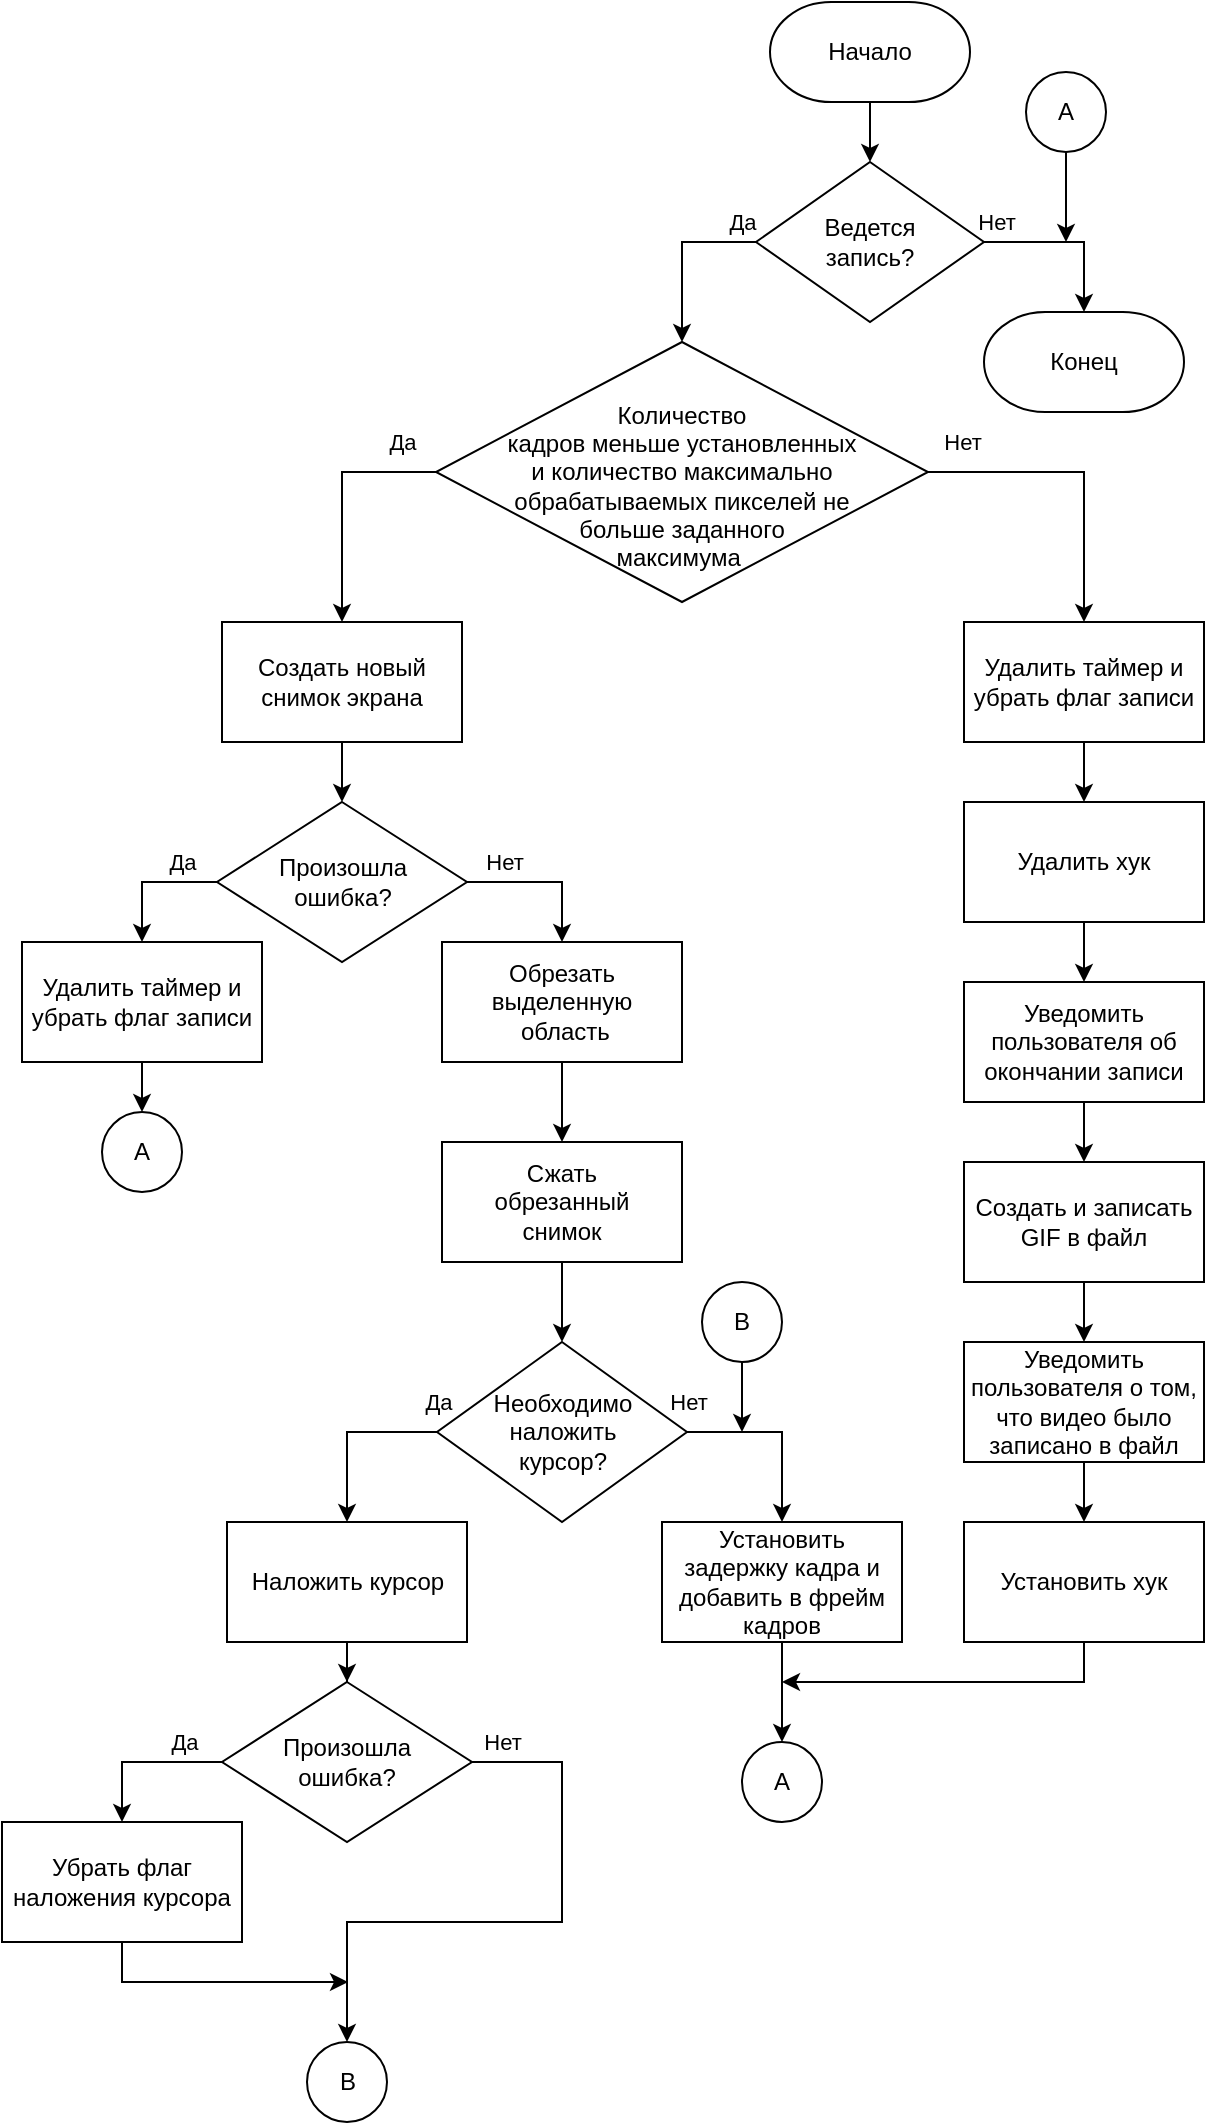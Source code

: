 <mxfile version="13.9.8" type="device"><diagram id="r7FIIMcTOpCH-x8l9RMH" name="Page-1"><mxGraphModel dx="2249" dy="806" grid="1" gridSize="10" guides="1" tooltips="1" connect="1" arrows="1" fold="1" page="1" pageScale="1" pageWidth="827" pageHeight="1169" math="0" shadow="0"><root><mxCell id="0"/><mxCell id="1" parent="0"/><mxCell id="ytiY6uxCE4SIRWNey7w6-3" value="" style="edgeStyle=orthogonalEdgeStyle;rounded=0;orthogonalLoop=1;jettySize=auto;html=1;" edge="1" parent="1" source="ytiY6uxCE4SIRWNey7w6-1" target="ytiY6uxCE4SIRWNey7w6-2"><mxGeometry relative="1" as="geometry"/></mxCell><mxCell id="ytiY6uxCE4SIRWNey7w6-1" value="Начало" style="strokeWidth=1;html=1;shape=mxgraph.flowchart.terminator;whiteSpace=wrap;" vertex="1" parent="1"><mxGeometry x="364" y="30" width="100" height="50" as="geometry"/></mxCell><mxCell id="ytiY6uxCE4SIRWNey7w6-6" value="Да" style="edgeStyle=orthogonalEdgeStyle;rounded=0;orthogonalLoop=1;jettySize=auto;html=1;entryX=0.5;entryY=0;entryDx=0;entryDy=0;" edge="1" parent="1" source="ytiY6uxCE4SIRWNey7w6-2" target="ytiY6uxCE4SIRWNey7w6-4"><mxGeometry x="-0.839" y="-10" relative="1" as="geometry"><mxPoint x="240" y="200" as="targetPoint"/><Array as="points"><mxPoint x="320" y="150"/></Array><mxPoint as="offset"/></mxGeometry></mxCell><mxCell id="ytiY6uxCE4SIRWNey7w6-48" value="Нет" style="edgeStyle=orthogonalEdgeStyle;rounded=0;orthogonalLoop=1;jettySize=auto;html=1;entryX=0.5;entryY=0;entryDx=0;entryDy=0;entryPerimeter=0;" edge="1" parent="1" source="ytiY6uxCE4SIRWNey7w6-2" target="ytiY6uxCE4SIRWNey7w6-46"><mxGeometry x="-0.861" y="10" relative="1" as="geometry"><Array as="points"><mxPoint x="521" y="150"/></Array><mxPoint as="offset"/></mxGeometry></mxCell><mxCell id="ytiY6uxCE4SIRWNey7w6-2" value="Ведется &lt;br&gt;запись?" style="rhombus;whiteSpace=wrap;html=1;" vertex="1" parent="1"><mxGeometry x="357" y="110" width="114" height="80" as="geometry"/></mxCell><mxCell id="ytiY6uxCE4SIRWNey7w6-10" value="Да" style="edgeStyle=orthogonalEdgeStyle;rounded=0;orthogonalLoop=1;jettySize=auto;html=1;entryX=0.5;entryY=0;entryDx=0;entryDy=0;" edge="1" parent="1" source="ytiY6uxCE4SIRWNey7w6-4" target="ytiY6uxCE4SIRWNey7w6-8"><mxGeometry x="-0.72" y="-15" relative="1" as="geometry"><Array as="points"><mxPoint x="150" y="265"/></Array><mxPoint as="offset"/></mxGeometry></mxCell><mxCell id="ytiY6uxCE4SIRWNey7w6-57" value="Нет" style="edgeStyle=orthogonalEdgeStyle;rounded=0;orthogonalLoop=1;jettySize=auto;html=1;entryX=0.5;entryY=0;entryDx=0;entryDy=0;" edge="1" parent="1" source="ytiY6uxCE4SIRWNey7w6-4" target="ytiY6uxCE4SIRWNey7w6-56"><mxGeometry x="-0.778" y="15" relative="1" as="geometry"><mxPoint as="offset"/></mxGeometry></mxCell><mxCell id="ytiY6uxCE4SIRWNey7w6-4" value="&lt;br&gt;&lt;br&gt;Количество&lt;br&gt;кадров меньше установленных &lt;br&gt;и количество максимально обрабатываемых пикселей не &lt;br&gt;больше заданного &lt;br&gt;максимума&amp;nbsp; &lt;br&gt;&amp;nbsp;" style="rhombus;whiteSpace=wrap;html=1;" vertex="1" parent="1"><mxGeometry x="197" y="200" width="246" height="130" as="geometry"/></mxCell><mxCell id="ytiY6uxCE4SIRWNey7w6-12" value="" style="edgeStyle=orthogonalEdgeStyle;rounded=0;orthogonalLoop=1;jettySize=auto;html=1;" edge="1" parent="1" source="ytiY6uxCE4SIRWNey7w6-8"><mxGeometry relative="1" as="geometry"><mxPoint x="150" y="430" as="targetPoint"/></mxGeometry></mxCell><mxCell id="ytiY6uxCE4SIRWNey7w6-8" value="Создать новый снимок экрана" style="rounded=0;whiteSpace=wrap;html=1;strokeWidth=1;" vertex="1" parent="1"><mxGeometry x="90" y="340" width="120" height="60" as="geometry"/></mxCell><mxCell id="ytiY6uxCE4SIRWNey7w6-18" value="Нет" style="edgeStyle=orthogonalEdgeStyle;rounded=0;orthogonalLoop=1;jettySize=auto;html=1;entryX=0.5;entryY=0;entryDx=0;entryDy=0;" edge="1" parent="1" source="ytiY6uxCE4SIRWNey7w6-13" target="ytiY6uxCE4SIRWNey7w6-17"><mxGeometry x="-0.539" y="10" relative="1" as="geometry"><Array as="points"><mxPoint x="260" y="470"/></Array><mxPoint as="offset"/></mxGeometry></mxCell><mxCell id="ytiY6uxCE4SIRWNey7w6-43" value="Да" style="edgeStyle=orthogonalEdgeStyle;rounded=0;orthogonalLoop=1;jettySize=auto;html=1;entryX=0.5;entryY=0;entryDx=0;entryDy=0;" edge="1" parent="1" source="ytiY6uxCE4SIRWNey7w6-13" target="ytiY6uxCE4SIRWNey7w6-42"><mxGeometry x="-0.481" y="-10" relative="1" as="geometry"><Array as="points"><mxPoint x="50" y="470"/></Array><mxPoint as="offset"/></mxGeometry></mxCell><mxCell id="ytiY6uxCE4SIRWNey7w6-13" value="Произошла &lt;br&gt;ошибка?" style="rhombus;whiteSpace=wrap;html=1;strokeWidth=1;" vertex="1" parent="1"><mxGeometry x="87.5" y="430" width="125" height="80" as="geometry"/></mxCell><mxCell id="ytiY6uxCE4SIRWNey7w6-20" value="" style="edgeStyle=orthogonalEdgeStyle;rounded=0;orthogonalLoop=1;jettySize=auto;html=1;" edge="1" parent="1" source="ytiY6uxCE4SIRWNey7w6-17" target="ytiY6uxCE4SIRWNey7w6-19"><mxGeometry relative="1" as="geometry"/></mxCell><mxCell id="ytiY6uxCE4SIRWNey7w6-17" value="Обрезать выделенную&lt;br&gt;&amp;nbsp;область" style="rounded=0;whiteSpace=wrap;html=1;strokeWidth=1;" vertex="1" parent="1"><mxGeometry x="200" y="500" width="120" height="60" as="geometry"/></mxCell><mxCell id="ytiY6uxCE4SIRWNey7w6-22" value="" style="edgeStyle=orthogonalEdgeStyle;rounded=0;orthogonalLoop=1;jettySize=auto;html=1;" edge="1" parent="1" source="ytiY6uxCE4SIRWNey7w6-19" target="ytiY6uxCE4SIRWNey7w6-21"><mxGeometry relative="1" as="geometry"/></mxCell><mxCell id="ytiY6uxCE4SIRWNey7w6-19" value="Сжать &lt;br&gt;обрезанный &lt;br&gt;снимок" style="rounded=0;whiteSpace=wrap;html=1;strokeWidth=1;" vertex="1" parent="1"><mxGeometry x="200" y="600" width="120" height="60" as="geometry"/></mxCell><mxCell id="ytiY6uxCE4SIRWNey7w6-25" value="Да" style="edgeStyle=orthogonalEdgeStyle;rounded=0;orthogonalLoop=1;jettySize=auto;html=1;entryX=0.5;entryY=0;entryDx=0;entryDy=0;" edge="1" parent="1" source="ytiY6uxCE4SIRWNey7w6-21" target="ytiY6uxCE4SIRWNey7w6-23"><mxGeometry x="-1" y="-15" relative="1" as="geometry"><Array as="points"><mxPoint x="152" y="745"/></Array><mxPoint as="offset"/></mxGeometry></mxCell><mxCell id="ytiY6uxCE4SIRWNey7w6-33" value="Нет" style="edgeStyle=orthogonalEdgeStyle;rounded=0;orthogonalLoop=1;jettySize=auto;html=1;entryX=0.5;entryY=0;entryDx=0;entryDy=0;" edge="1" parent="1" source="ytiY6uxCE4SIRWNey7w6-21" target="ytiY6uxCE4SIRWNey7w6-32"><mxGeometry x="-1" y="15" relative="1" as="geometry"><Array as="points"><mxPoint x="370" y="745"/></Array><mxPoint as="offset"/></mxGeometry></mxCell><mxCell id="ytiY6uxCE4SIRWNey7w6-21" value="Необходимо &lt;br&gt;наложить&lt;br&gt;курсор?" style="rhombus;whiteSpace=wrap;html=1;strokeWidth=1;" vertex="1" parent="1"><mxGeometry x="197.5" y="700" width="125" height="90" as="geometry"/></mxCell><mxCell id="ytiY6uxCE4SIRWNey7w6-28" value="" style="edgeStyle=orthogonalEdgeStyle;rounded=0;orthogonalLoop=1;jettySize=auto;html=1;" edge="1" parent="1" source="ytiY6uxCE4SIRWNey7w6-23" target="ytiY6uxCE4SIRWNey7w6-27"><mxGeometry relative="1" as="geometry"/></mxCell><mxCell id="ytiY6uxCE4SIRWNey7w6-23" value="Наложить курсор" style="rounded=0;whiteSpace=wrap;html=1;strokeWidth=1;" vertex="1" parent="1"><mxGeometry x="92.5" y="790" width="120" height="60" as="geometry"/></mxCell><mxCell id="ytiY6uxCE4SIRWNey7w6-30" style="edgeStyle=orthogonalEdgeStyle;rounded=0;orthogonalLoop=1;jettySize=auto;html=1;entryX=0.5;entryY=0;entryDx=0;entryDy=0;" edge="1" parent="1" source="ytiY6uxCE4SIRWNey7w6-27" target="ytiY6uxCE4SIRWNey7w6-29"><mxGeometry relative="1" as="geometry"><Array as="points"><mxPoint x="40" y="910"/></Array></mxGeometry></mxCell><mxCell id="ytiY6uxCE4SIRWNey7w6-31" value="Да" style="edgeLabel;html=1;align=center;verticalAlign=middle;resizable=0;points=[];" vertex="1" connectable="0" parent="ytiY6uxCE4SIRWNey7w6-30"><mxGeometry x="-0.52" relative="1" as="geometry"><mxPoint y="-10" as="offset"/></mxGeometry></mxCell><mxCell id="ytiY6uxCE4SIRWNey7w6-39" value="Нет" style="edgeStyle=orthogonalEdgeStyle;rounded=0;orthogonalLoop=1;jettySize=auto;html=1;entryX=0.5;entryY=0;entryDx=0;entryDy=0;entryPerimeter=0;" edge="1" parent="1" source="ytiY6uxCE4SIRWNey7w6-27" target="ytiY6uxCE4SIRWNey7w6-38"><mxGeometry x="-0.897" y="10" relative="1" as="geometry"><Array as="points"><mxPoint x="260" y="910"/><mxPoint x="260" y="990"/><mxPoint x="153" y="990"/></Array><mxPoint as="offset"/></mxGeometry></mxCell><mxCell id="ytiY6uxCE4SIRWNey7w6-27" value="Произошла &lt;br&gt;ошибка?" style="rhombus;whiteSpace=wrap;html=1;strokeWidth=1;" vertex="1" parent="1"><mxGeometry x="90" y="870" width="125" height="80" as="geometry"/></mxCell><mxCell id="ytiY6uxCE4SIRWNey7w6-41" style="edgeStyle=orthogonalEdgeStyle;rounded=0;orthogonalLoop=1;jettySize=auto;html=1;" edge="1" parent="1" source="ytiY6uxCE4SIRWNey7w6-29"><mxGeometry relative="1" as="geometry"><mxPoint x="153" y="1020" as="targetPoint"/><Array as="points"><mxPoint x="40" y="1020"/></Array></mxGeometry></mxCell><mxCell id="ytiY6uxCE4SIRWNey7w6-29" value="Убрать флаг наложения курсора" style="rounded=0;whiteSpace=wrap;html=1;strokeWidth=1;" vertex="1" parent="1"><mxGeometry x="-20" y="940" width="120" height="60" as="geometry"/></mxCell><mxCell id="ytiY6uxCE4SIRWNey7w6-55" value="" style="edgeStyle=orthogonalEdgeStyle;rounded=0;orthogonalLoop=1;jettySize=auto;html=1;" edge="1" parent="1" source="ytiY6uxCE4SIRWNey7w6-32" target="ytiY6uxCE4SIRWNey7w6-54"><mxGeometry relative="1" as="geometry"/></mxCell><mxCell id="ytiY6uxCE4SIRWNey7w6-32" value="Установить задержку кадра и добавить в фрейм кадров" style="rounded=0;whiteSpace=wrap;html=1;strokeWidth=1;" vertex="1" parent="1"><mxGeometry x="310" y="790" width="120" height="60" as="geometry"/></mxCell><mxCell id="ytiY6uxCE4SIRWNey7w6-37" style="edgeStyle=orthogonalEdgeStyle;rounded=0;orthogonalLoop=1;jettySize=auto;html=1;" edge="1" parent="1" source="ytiY6uxCE4SIRWNey7w6-34"><mxGeometry relative="1" as="geometry"><mxPoint x="350" y="745" as="targetPoint"/></mxGeometry></mxCell><mxCell id="ytiY6uxCE4SIRWNey7w6-34" value="B" style="strokeWidth=1;html=1;shape=mxgraph.flowchart.start_2;whiteSpace=wrap;" vertex="1" parent="1"><mxGeometry x="330" y="670" width="40" height="40" as="geometry"/></mxCell><mxCell id="ytiY6uxCE4SIRWNey7w6-38" value="B" style="strokeWidth=1;html=1;shape=mxgraph.flowchart.start_2;whiteSpace=wrap;" vertex="1" parent="1"><mxGeometry x="132.5" y="1050" width="40" height="40" as="geometry"/></mxCell><mxCell id="ytiY6uxCE4SIRWNey7w6-45" value="" style="edgeStyle=orthogonalEdgeStyle;rounded=0;orthogonalLoop=1;jettySize=auto;html=1;" edge="1" parent="1" source="ytiY6uxCE4SIRWNey7w6-42" target="ytiY6uxCE4SIRWNey7w6-44"><mxGeometry relative="1" as="geometry"/></mxCell><mxCell id="ytiY6uxCE4SIRWNey7w6-42" value="Удалить таймер и убрать флаг записи" style="rounded=0;whiteSpace=wrap;html=1;strokeWidth=1;" vertex="1" parent="1"><mxGeometry x="-10" y="500" width="120" height="60" as="geometry"/></mxCell><mxCell id="ytiY6uxCE4SIRWNey7w6-44" value="A" style="strokeWidth=1;html=1;shape=mxgraph.flowchart.start_2;whiteSpace=wrap;" vertex="1" parent="1"><mxGeometry x="30" y="585" width="40" height="40" as="geometry"/></mxCell><mxCell id="ytiY6uxCE4SIRWNey7w6-46" value="Конец" style="strokeWidth=1;html=1;shape=mxgraph.flowchart.terminator;whiteSpace=wrap;" vertex="1" parent="1"><mxGeometry x="471" y="185" width="100" height="50" as="geometry"/></mxCell><mxCell id="ytiY6uxCE4SIRWNey7w6-53" style="edgeStyle=orthogonalEdgeStyle;rounded=0;orthogonalLoop=1;jettySize=auto;html=1;" edge="1" parent="1" source="ytiY6uxCE4SIRWNey7w6-50"><mxGeometry relative="1" as="geometry"><mxPoint x="512" y="150.0" as="targetPoint"/></mxGeometry></mxCell><mxCell id="ytiY6uxCE4SIRWNey7w6-50" value="A" style="strokeWidth=1;html=1;shape=mxgraph.flowchart.start_2;whiteSpace=wrap;" vertex="1" parent="1"><mxGeometry x="492" y="65" width="40" height="40" as="geometry"/></mxCell><mxCell id="ytiY6uxCE4SIRWNey7w6-54" value="A" style="strokeWidth=1;html=1;shape=mxgraph.flowchart.start_2;whiteSpace=wrap;" vertex="1" parent="1"><mxGeometry x="350" y="900" width="40" height="40" as="geometry"/></mxCell><mxCell id="ytiY6uxCE4SIRWNey7w6-59" value="" style="edgeStyle=orthogonalEdgeStyle;rounded=0;orthogonalLoop=1;jettySize=auto;html=1;" edge="1" parent="1" source="ytiY6uxCE4SIRWNey7w6-56" target="ytiY6uxCE4SIRWNey7w6-58"><mxGeometry relative="1" as="geometry"/></mxCell><mxCell id="ytiY6uxCE4SIRWNey7w6-56" value="Удалить таймер и убрать флаг записи" style="rounded=0;whiteSpace=wrap;html=1;strokeWidth=1;" vertex="1" parent="1"><mxGeometry x="461" y="340" width="120" height="60" as="geometry"/></mxCell><mxCell id="ytiY6uxCE4SIRWNey7w6-61" value="" style="edgeStyle=orthogonalEdgeStyle;rounded=0;orthogonalLoop=1;jettySize=auto;html=1;" edge="1" parent="1" source="ytiY6uxCE4SIRWNey7w6-58" target="ytiY6uxCE4SIRWNey7w6-60"><mxGeometry relative="1" as="geometry"/></mxCell><mxCell id="ytiY6uxCE4SIRWNey7w6-58" value="Удалить хук" style="rounded=0;whiteSpace=wrap;html=1;strokeWidth=1;" vertex="1" parent="1"><mxGeometry x="461" y="430" width="120" height="60" as="geometry"/></mxCell><mxCell id="ytiY6uxCE4SIRWNey7w6-63" value="" style="edgeStyle=orthogonalEdgeStyle;rounded=0;orthogonalLoop=1;jettySize=auto;html=1;" edge="1" parent="1" source="ytiY6uxCE4SIRWNey7w6-60" target="ytiY6uxCE4SIRWNey7w6-62"><mxGeometry relative="1" as="geometry"/></mxCell><mxCell id="ytiY6uxCE4SIRWNey7w6-60" value="Уведомить пользователя об окончании записи" style="rounded=0;whiteSpace=wrap;html=1;strokeWidth=1;" vertex="1" parent="1"><mxGeometry x="461" y="520" width="120" height="60" as="geometry"/></mxCell><mxCell id="ytiY6uxCE4SIRWNey7w6-65" value="" style="edgeStyle=orthogonalEdgeStyle;rounded=0;orthogonalLoop=1;jettySize=auto;html=1;" edge="1" parent="1" source="ytiY6uxCE4SIRWNey7w6-62" target="ytiY6uxCE4SIRWNey7w6-64"><mxGeometry relative="1" as="geometry"/></mxCell><mxCell id="ytiY6uxCE4SIRWNey7w6-62" value="Создать и записать GIF в файл" style="rounded=0;whiteSpace=wrap;html=1;strokeWidth=1;" vertex="1" parent="1"><mxGeometry x="461" y="610" width="120" height="60" as="geometry"/></mxCell><mxCell id="ytiY6uxCE4SIRWNey7w6-67" value="" style="edgeStyle=orthogonalEdgeStyle;rounded=0;orthogonalLoop=1;jettySize=auto;html=1;" edge="1" parent="1" source="ytiY6uxCE4SIRWNey7w6-64" target="ytiY6uxCE4SIRWNey7w6-66"><mxGeometry relative="1" as="geometry"/></mxCell><mxCell id="ytiY6uxCE4SIRWNey7w6-64" value="Уведомить пользователя о том, что видео было записано в файл" style="rounded=0;whiteSpace=wrap;html=1;strokeWidth=1;" vertex="1" parent="1"><mxGeometry x="461" y="700" width="120" height="60" as="geometry"/></mxCell><mxCell id="ytiY6uxCE4SIRWNey7w6-68" style="edgeStyle=orthogonalEdgeStyle;rounded=0;orthogonalLoop=1;jettySize=auto;html=1;" edge="1" parent="1" source="ytiY6uxCE4SIRWNey7w6-66"><mxGeometry relative="1" as="geometry"><mxPoint x="370" y="870" as="targetPoint"/><Array as="points"><mxPoint x="521" y="870"/></Array></mxGeometry></mxCell><mxCell id="ytiY6uxCE4SIRWNey7w6-66" value="Установить хук" style="rounded=0;whiteSpace=wrap;html=1;strokeWidth=1;" vertex="1" parent="1"><mxGeometry x="461" y="790" width="120" height="60" as="geometry"/></mxCell></root></mxGraphModel></diagram></mxfile>